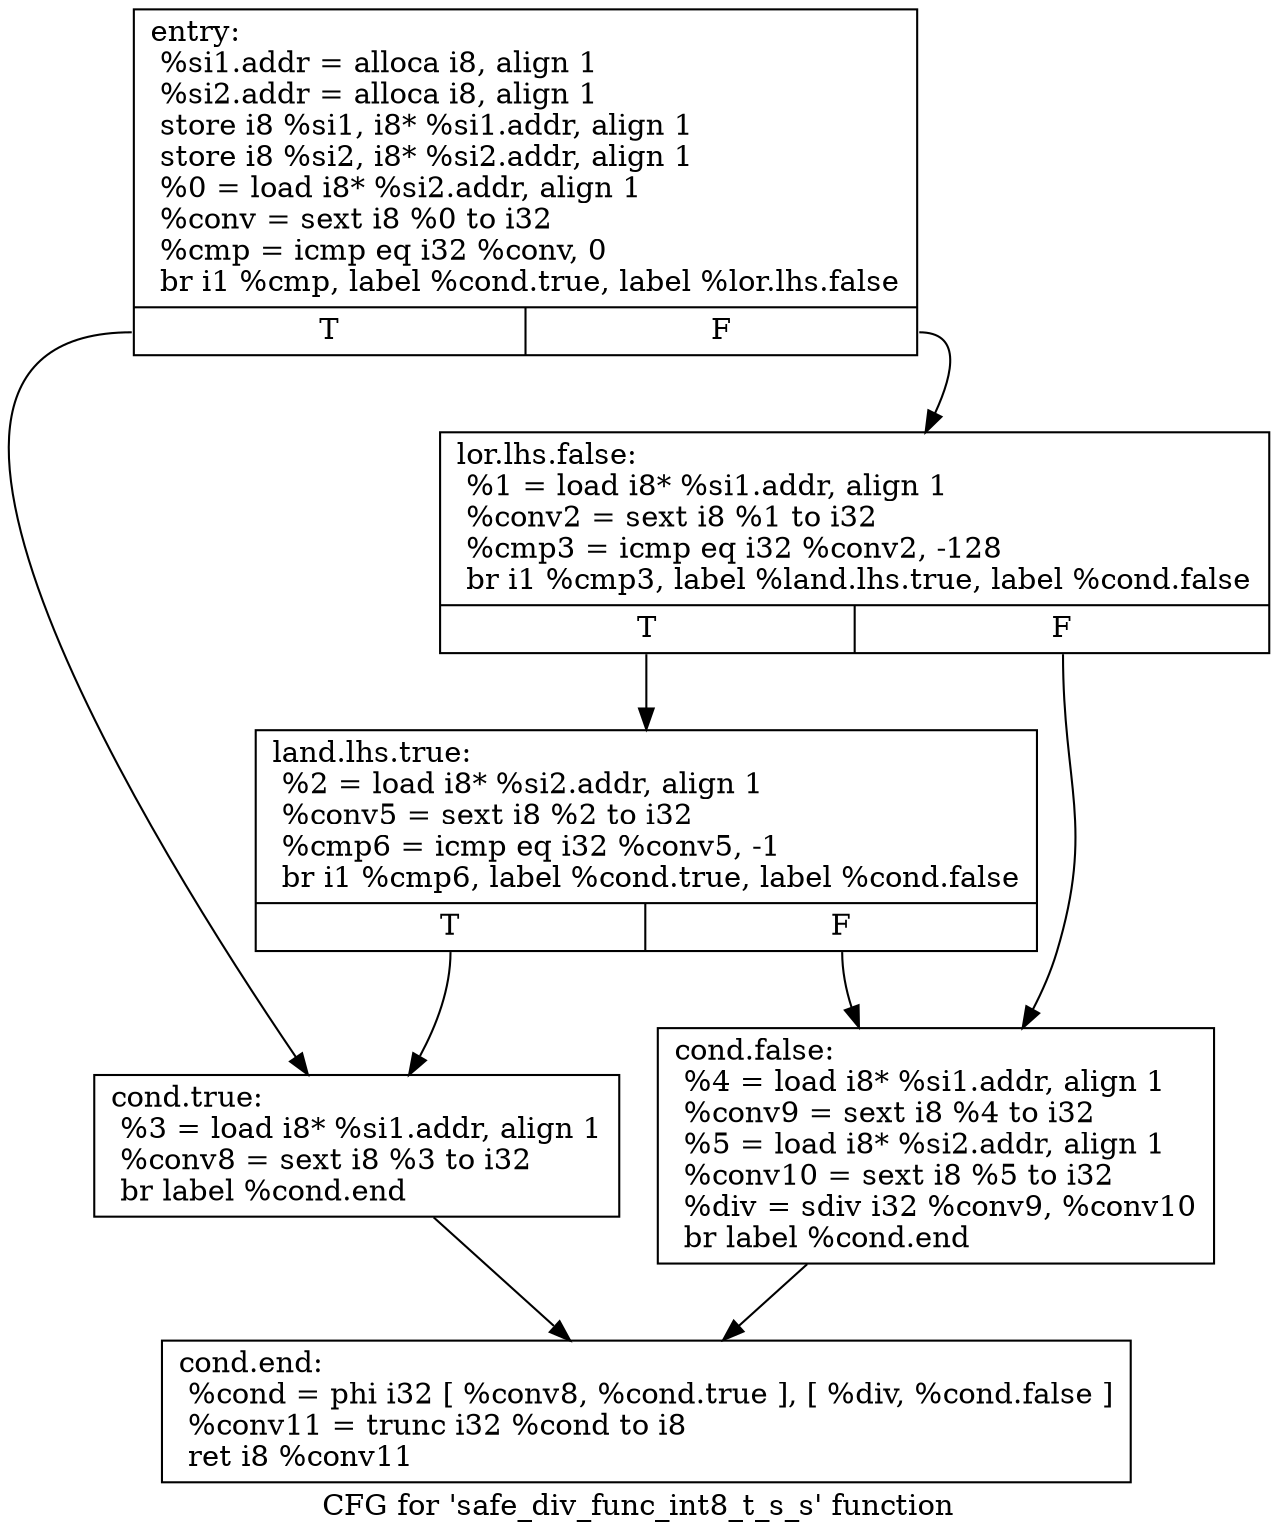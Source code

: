 digraph "CFG for 'safe_div_func_int8_t_s_s' function" {
	label="CFG for 'safe_div_func_int8_t_s_s' function";

	Node0xa820108 [shape=record,label="{entry:\l  %si1.addr = alloca i8, align 1\l  %si2.addr = alloca i8, align 1\l  store i8 %si1, i8* %si1.addr, align 1\l  store i8 %si2, i8* %si2.addr, align 1\l  %0 = load i8* %si2.addr, align 1\l  %conv = sext i8 %0 to i32\l  %cmp = icmp eq i32 %conv, 0\l  br i1 %cmp, label %cond.true, label %lor.lhs.false\l|{<s0>T|<s1>F}}"];
	Node0xa820108:s0 -> Node0xa820198;
	Node0xa820108:s1 -> Node0xa820138;
	Node0xa820138 [shape=record,label="{lor.lhs.false:                                    \l  %1 = load i8* %si1.addr, align 1\l  %conv2 = sext i8 %1 to i32\l  %cmp3 = icmp eq i32 %conv2, -128\l  br i1 %cmp3, label %land.lhs.true, label %cond.false\l|{<s0>T|<s1>F}}"];
	Node0xa820138:s0 -> Node0xa820168;
	Node0xa820138:s1 -> Node0xa8201c8;
	Node0xa820168 [shape=record,label="{land.lhs.true:                                    \l  %2 = load i8* %si2.addr, align 1\l  %conv5 = sext i8 %2 to i32\l  %cmp6 = icmp eq i32 %conv5, -1\l  br i1 %cmp6, label %cond.true, label %cond.false\l|{<s0>T|<s1>F}}"];
	Node0xa820168:s0 -> Node0xa820198;
	Node0xa820168:s1 -> Node0xa8201c8;
	Node0xa820198 [shape=record,label="{cond.true:                                        \l  %3 = load i8* %si1.addr, align 1\l  %conv8 = sext i8 %3 to i32\l  br label %cond.end\l}"];
	Node0xa820198 -> Node0xa8201f8;
	Node0xa8201c8 [shape=record,label="{cond.false:                                       \l  %4 = load i8* %si1.addr, align 1\l  %conv9 = sext i8 %4 to i32\l  %5 = load i8* %si2.addr, align 1\l  %conv10 = sext i8 %5 to i32\l  %div = sdiv i32 %conv9, %conv10\l  br label %cond.end\l}"];
	Node0xa8201c8 -> Node0xa8201f8;
	Node0xa8201f8 [shape=record,label="{cond.end:                                         \l  %cond = phi i32 [ %conv8, %cond.true ], [ %div, %cond.false ]\l  %conv11 = trunc i32 %cond to i8\l  ret i8 %conv11\l}"];
}
